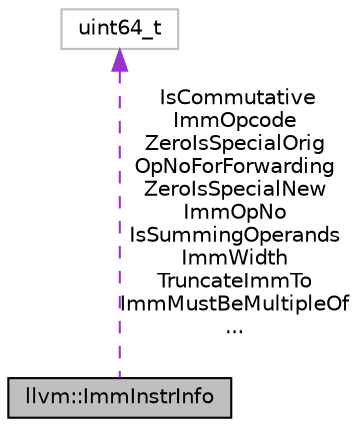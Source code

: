 digraph "llvm::ImmInstrInfo"
{
 // LATEX_PDF_SIZE
  bgcolor="transparent";
  edge [fontname="Helvetica",fontsize="10",labelfontname="Helvetica",labelfontsize="10"];
  node [fontname="Helvetica",fontsize="10",shape=record];
  Node1 [label="llvm::ImmInstrInfo",height=0.2,width=0.4,color="black", fillcolor="grey75", style="filled", fontcolor="black",tooltip=" "];
  Node2 -> Node1 [dir="back",color="darkorchid3",fontsize="10",style="dashed",label=" IsCommutative\nImmOpcode\nZeroIsSpecialOrig\nOpNoForForwarding\nZeroIsSpecialNew\nImmOpNo\nIsSummingOperands\nImmWidth\nTruncateImmTo\nImmMustBeMultipleOf\n..." ,fontname="Helvetica"];
  Node2 [label="uint64_t",height=0.2,width=0.4,color="grey75",tooltip=" "];
}
